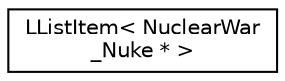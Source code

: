 digraph "Graphical Class Hierarchy"
{
 // LATEX_PDF_SIZE
  edge [fontname="Helvetica",fontsize="10",labelfontname="Helvetica",labelfontsize="10"];
  node [fontname="Helvetica",fontsize="10",shape=record];
  rankdir="LR";
  Node0 [label="LListItem\< NuclearWar\l_Nuke * \>",height=0.2,width=0.4,color="black", fillcolor="white", style="filled",URL="$classLListItem.html",tooltip=" "];
}
